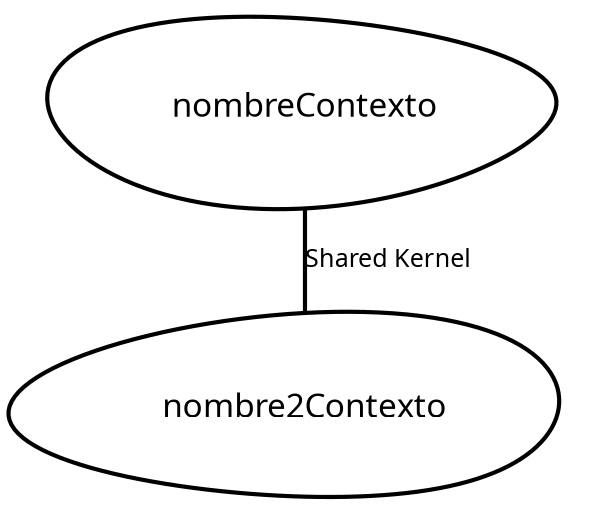 digraph "ContextMapGraph" {
graph ["imagepath"="/tmp/GraphvizJava"]
"nombre2Contexto" ["margin"="0.3","orientation"="214","shape"="egg","fontsize"="16","style"="bold","label"="nombre2Contexto\n","fontname"="sans-serif"]
"nombreContexto" ["margin"="0.3","orientation"="284","shape"="egg","fontsize"="16","style"="bold","label"="nombreContexto\n","fontname"="sans-serif"]
"nombreContexto" -> "nombre2Contexto" ["fontsize"="12","style"="bold","label"="Shared Kernel","dir"="none","fontname"="sans-serif"]
}